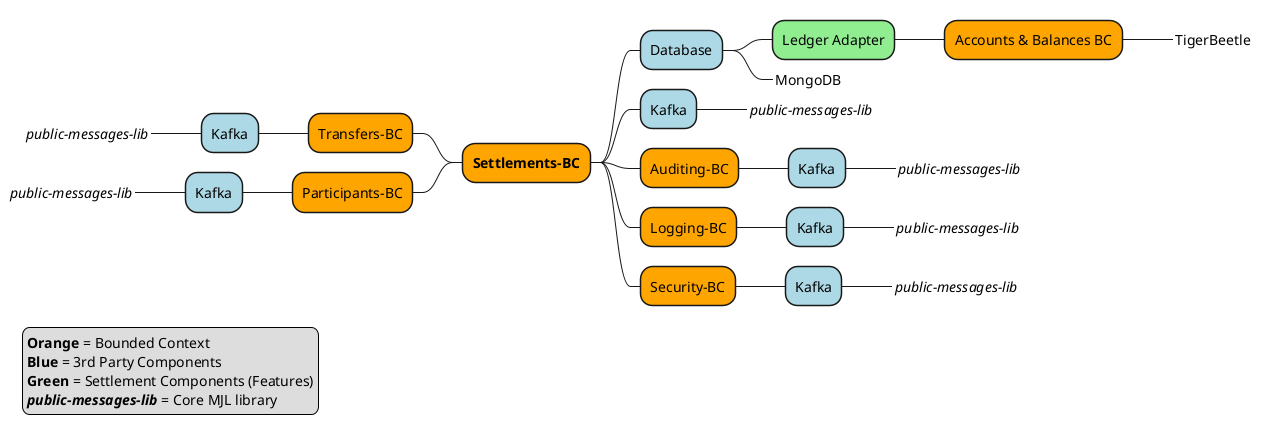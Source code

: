 @startmindmap
+[#Orange] **Settlements-BC**
++[#Lightblue] Database
+++[#LightGreen] Ledger Adapter
++++[#Orange] Accounts & Balances BC
*****_ TigerBeetle
+++_ MongoDB
++[#Lightblue] Kafka
+++_ //public-messages-lib//
++[#Orange] Auditing-BC
+++[#Lightblue] Kafka
++++_ //public-messages-lib//
++[#Orange] Logging-BC
+++[#Lightblue] Kafka
++++_ //public-messages-lib//
++[#Orange] Security-BC
+++[#Lightblue] Kafka
++++_ //public-messages-lib//
--[#Orange] Transfers-BC
---[#Lightblue] Kafka
----_ //public-messages-lib//
--[#Orange] Participants-BC
---[#Lightblue] Kafka
----_ //public-messages-lib//

legend left
**Orange** = Bounded Context
**Blue** = 3rd Party Components
**Green** = Settlement Components (Features)
**//public-messages-lib//** = Core MJL library
endlegend

@endmindmap